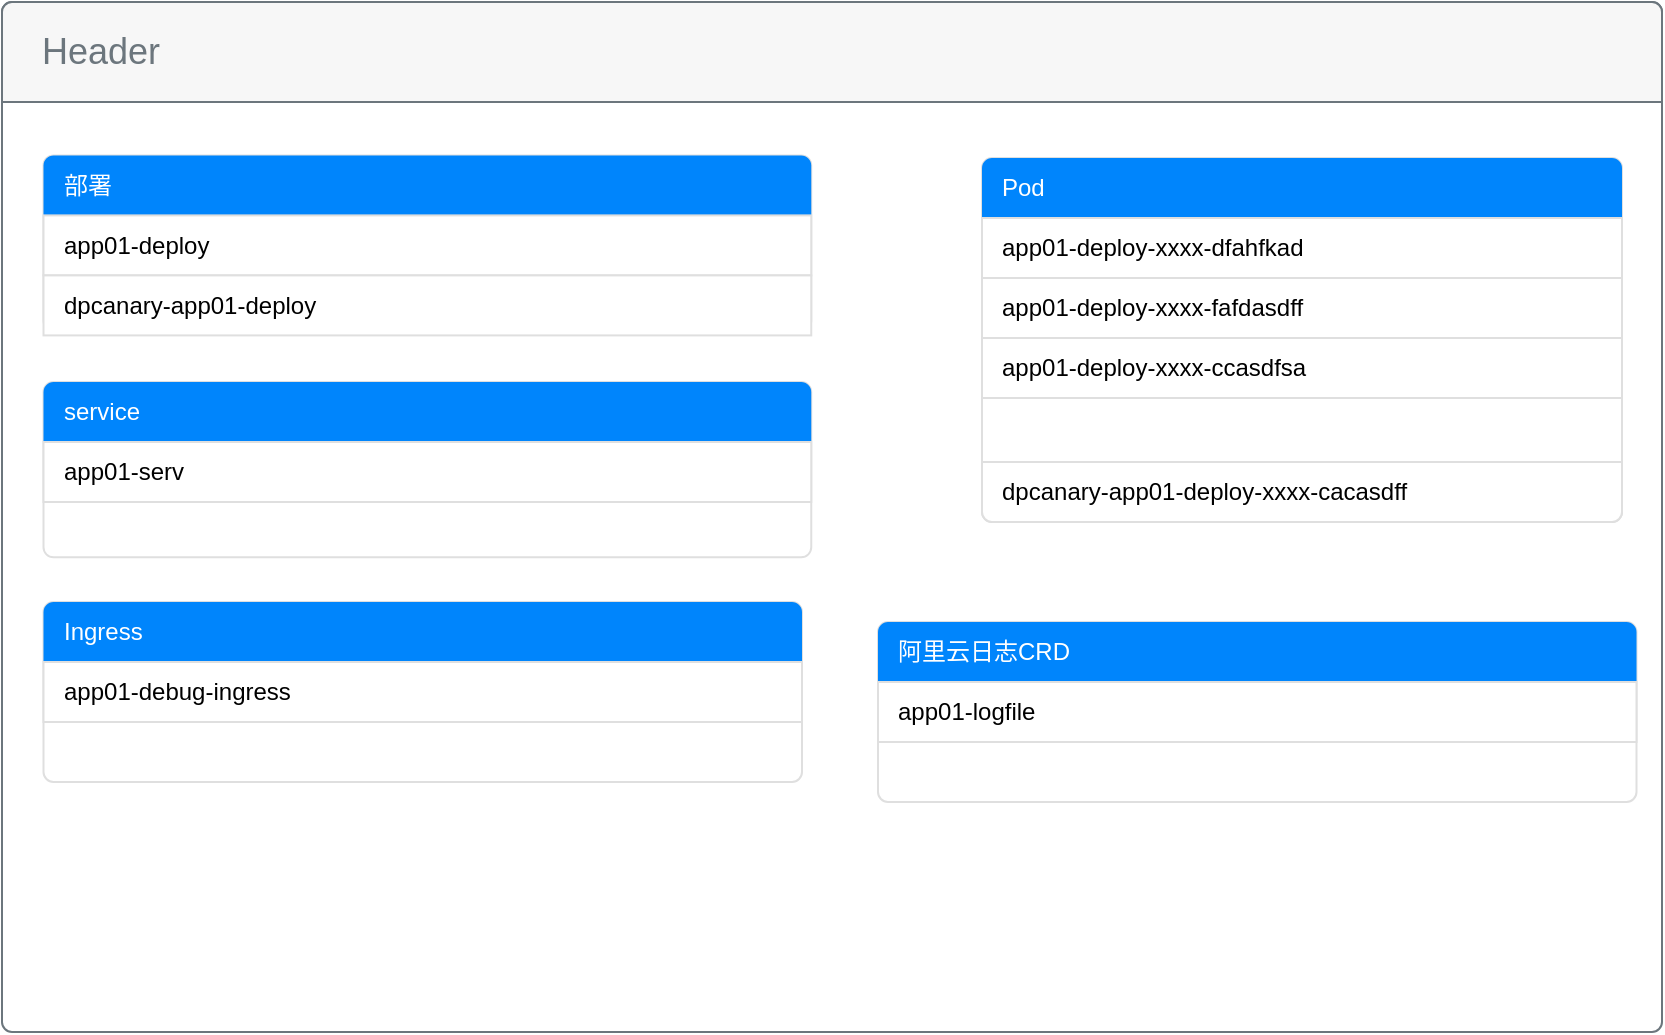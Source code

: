 <mxfile version="21.6.5" type="github">
  <diagram name="第 1 页" id="01FDnBN2lIUEQNsiVANt">
    <mxGraphModel dx="954" dy="538" grid="1" gridSize="10" guides="1" tooltips="1" connect="1" arrows="1" fold="1" page="1" pageScale="1" pageWidth="827" pageHeight="1169" math="0" shadow="0">
      <root>
        <mxCell id="0" />
        <mxCell id="1" parent="0" />
        <mxCell id="42nNlwgd269AoSFW45IH-22" value="" style="html=1;shadow=0;dashed=0;shape=mxgraph.bootstrap.rrect;rSize=5;strokeColor=#6C767D;html=1;whiteSpace=wrap;fillColor=#ffffff;fontColor=#212529;verticalAlign=bottom;align=left;spacing=20;spacingBottom=0;fontSize=14;" vertex="1" parent="1">
          <mxGeometry x="10" y="70" width="830" height="515" as="geometry" />
        </mxCell>
        <mxCell id="42nNlwgd269AoSFW45IH-23" value="Header" style="html=1;shadow=0;dashed=0;shape=mxgraph.bootstrap.topButton;rSize=5;perimeter=none;whiteSpace=wrap;fillColor=#F7F7F7;strokeColor=#6C767D;fontColor=#6C767D;resizeWidth=1;fontSize=18;align=left;spacing=20;" vertex="1" parent="42nNlwgd269AoSFW45IH-22">
          <mxGeometry width="830" height="50" relative="1" as="geometry" />
        </mxCell>
        <mxCell id="42nNlwgd269AoSFW45IH-45" value="" style="html=1;shadow=0;dashed=0;shape=mxgraph.bootstrap.rrect;rSize=5;strokeColor=#DFDFDF;html=1;whiteSpace=wrap;fillColor=#FFFFFF;fontColor=#000000;" vertex="1" parent="42nNlwgd269AoSFW45IH-22">
          <mxGeometry x="20.75" y="76.702" width="383.875" height="87.66" as="geometry" />
        </mxCell>
        <mxCell id="42nNlwgd269AoSFW45IH-46" value="部署" style="html=1;shadow=0;dashed=0;shape=mxgraph.bootstrap.topButton;rSize=5;strokeColor=none;fillColor=#0085FC;fontColor=#ffffff;perimeter=none;whiteSpace=wrap;resizeWidth=1;align=left;spacing=10;" vertex="1" parent="42nNlwgd269AoSFW45IH-45">
          <mxGeometry width="383.875" height="30" relative="1" as="geometry" />
        </mxCell>
        <mxCell id="42nNlwgd269AoSFW45IH-47" value="app01-deploy" style="strokeColor=inherit;fillColor=inherit;gradientColor=inherit;fontColor=inherit;html=1;shadow=0;dashed=0;perimeter=none;whiteSpace=wrap;resizeWidth=1;align=left;spacing=10;" vertex="1" parent="42nNlwgd269AoSFW45IH-45">
          <mxGeometry width="383.875" height="30" relative="1" as="geometry">
            <mxPoint y="30" as="offset" />
          </mxGeometry>
        </mxCell>
        <mxCell id="42nNlwgd269AoSFW45IH-48" value="dpcanary-app01-deploy" style="strokeColor=inherit;fillColor=inherit;gradientColor=inherit;fontColor=inherit;html=1;shadow=0;dashed=0;perimeter=none;whiteSpace=wrap;resizeWidth=1;align=left;spacing=10;" vertex="1" parent="42nNlwgd269AoSFW45IH-45">
          <mxGeometry width="383.875" height="30" relative="1" as="geometry">
            <mxPoint y="60" as="offset" />
          </mxGeometry>
        </mxCell>
        <mxCell id="42nNlwgd269AoSFW45IH-51" value="" style="html=1;shadow=0;dashed=0;shape=mxgraph.bootstrap.rrect;rSize=5;strokeColor=#DFDFDF;html=1;whiteSpace=wrap;fillColor=#FFFFFF;fontColor=#000000;" vertex="1" parent="42nNlwgd269AoSFW45IH-22">
          <mxGeometry x="490" y="78" width="320" height="182" as="geometry" />
        </mxCell>
        <mxCell id="42nNlwgd269AoSFW45IH-52" value="Pod" style="html=1;shadow=0;dashed=0;shape=mxgraph.bootstrap.topButton;rSize=5;strokeColor=none;fillColor=#0085FC;fontColor=#ffffff;perimeter=none;whiteSpace=wrap;resizeWidth=1;align=left;spacing=10;" vertex="1" parent="42nNlwgd269AoSFW45IH-51">
          <mxGeometry width="320" height="30" relative="1" as="geometry" />
        </mxCell>
        <mxCell id="42nNlwgd269AoSFW45IH-53" value="app01-deploy-xxxx-dfahfkad" style="strokeColor=inherit;fillColor=inherit;gradientColor=inherit;fontColor=inherit;html=1;shadow=0;dashed=0;perimeter=none;whiteSpace=wrap;resizeWidth=1;align=left;spacing=10;" vertex="1" parent="42nNlwgd269AoSFW45IH-51">
          <mxGeometry width="320" height="30" relative="1" as="geometry">
            <mxPoint y="30" as="offset" />
          </mxGeometry>
        </mxCell>
        <mxCell id="42nNlwgd269AoSFW45IH-54" value="app01-deploy-xxxx-fafdasdff" style="strokeColor=inherit;fillColor=inherit;gradientColor=inherit;fontColor=inherit;html=1;shadow=0;dashed=0;perimeter=none;whiteSpace=wrap;resizeWidth=1;align=left;spacing=10;" vertex="1" parent="42nNlwgd269AoSFW45IH-51">
          <mxGeometry width="320" height="30" relative="1" as="geometry">
            <mxPoint y="60" as="offset" />
          </mxGeometry>
        </mxCell>
        <mxCell id="42nNlwgd269AoSFW45IH-55" value="app01-deploy-xxxx-ccasdfsa" style="strokeColor=inherit;fillColor=inherit;gradientColor=inherit;fontColor=inherit;html=1;shadow=0;dashed=0;perimeter=none;whiteSpace=wrap;resizeWidth=1;align=left;spacing=10;" vertex="1" parent="42nNlwgd269AoSFW45IH-51">
          <mxGeometry width="320" height="30" relative="1" as="geometry">
            <mxPoint y="90" as="offset" />
          </mxGeometry>
        </mxCell>
        <mxCell id="42nNlwgd269AoSFW45IH-56" value="dpcanary-app01-deploy-xxxx-cacasdff" style="strokeColor=inherit;fillColor=inherit;gradientColor=inherit;fontColor=inherit;html=1;shadow=0;dashed=0;shape=mxgraph.bootstrap.bottomButton;rSize=5;perimeter=none;whiteSpace=wrap;resizeWidth=1;resizeHeight=0;align=left;spacing=10;" vertex="1" parent="42nNlwgd269AoSFW45IH-51">
          <mxGeometry y="1" width="320" height="30" relative="1" as="geometry">
            <mxPoint y="-30" as="offset" />
          </mxGeometry>
        </mxCell>
        <mxCell id="42nNlwgd269AoSFW45IH-58" value="" style="html=1;shadow=0;dashed=0;shape=mxgraph.bootstrap.rrect;rSize=5;strokeColor=#DFDFDF;html=1;whiteSpace=wrap;fillColor=#FFFFFF;fontColor=#000000;" vertex="1" parent="42nNlwgd269AoSFW45IH-22">
          <mxGeometry x="20.75" y="190.002" width="383.875" height="87.66" as="geometry" />
        </mxCell>
        <mxCell id="42nNlwgd269AoSFW45IH-59" value="service" style="html=1;shadow=0;dashed=0;shape=mxgraph.bootstrap.topButton;rSize=5;strokeColor=none;fillColor=#0085FC;fontColor=#ffffff;perimeter=none;whiteSpace=wrap;resizeWidth=1;align=left;spacing=10;" vertex="1" parent="42nNlwgd269AoSFW45IH-58">
          <mxGeometry width="383.875" height="30" relative="1" as="geometry" />
        </mxCell>
        <mxCell id="42nNlwgd269AoSFW45IH-60" value="app01-serv" style="strokeColor=inherit;fillColor=inherit;gradientColor=inherit;fontColor=inherit;html=1;shadow=0;dashed=0;perimeter=none;whiteSpace=wrap;resizeWidth=1;align=left;spacing=10;" vertex="1" parent="42nNlwgd269AoSFW45IH-58">
          <mxGeometry width="383.875" height="30" relative="1" as="geometry">
            <mxPoint y="30" as="offset" />
          </mxGeometry>
        </mxCell>
        <mxCell id="42nNlwgd269AoSFW45IH-62" value="" style="html=1;shadow=0;dashed=0;shape=mxgraph.bootstrap.rrect;rSize=5;strokeColor=#DFDFDF;html=1;whiteSpace=wrap;fillColor=#FFFFFF;fontColor=#000000;" vertex="1" parent="42nNlwgd269AoSFW45IH-22">
          <mxGeometry x="20.75" y="300" width="379.25" height="90" as="geometry" />
        </mxCell>
        <mxCell id="42nNlwgd269AoSFW45IH-63" value="Ingress" style="html=1;shadow=0;dashed=0;shape=mxgraph.bootstrap.topButton;rSize=5;strokeColor=none;fillColor=#0085FC;fontColor=#ffffff;perimeter=none;whiteSpace=wrap;resizeWidth=1;align=left;spacing=10;" vertex="1" parent="42nNlwgd269AoSFW45IH-62">
          <mxGeometry width="379.25" height="30" relative="1" as="geometry" />
        </mxCell>
        <mxCell id="42nNlwgd269AoSFW45IH-64" value="app01-debug-ingress" style="strokeColor=inherit;fillColor=inherit;gradientColor=inherit;fontColor=inherit;html=1;shadow=0;dashed=0;perimeter=none;whiteSpace=wrap;resizeWidth=1;align=left;spacing=10;" vertex="1" parent="42nNlwgd269AoSFW45IH-62">
          <mxGeometry width="379.25" height="30" relative="1" as="geometry">
            <mxPoint y="30" as="offset" />
          </mxGeometry>
        </mxCell>
        <mxCell id="42nNlwgd269AoSFW45IH-68" value="" style="html=1;shadow=0;dashed=0;shape=mxgraph.bootstrap.rrect;rSize=5;strokeColor=#DFDFDF;html=1;whiteSpace=wrap;fillColor=#FFFFFF;fontColor=#000000;" vertex="1" parent="42nNlwgd269AoSFW45IH-22">
          <mxGeometry x="438" y="310" width="379.25" height="90" as="geometry" />
        </mxCell>
        <mxCell id="42nNlwgd269AoSFW45IH-69" value="阿里云日志CRD" style="html=1;shadow=0;dashed=0;shape=mxgraph.bootstrap.topButton;rSize=5;strokeColor=none;fillColor=#0085FC;fontColor=#ffffff;perimeter=none;whiteSpace=wrap;resizeWidth=1;align=left;spacing=10;" vertex="1" parent="42nNlwgd269AoSFW45IH-68">
          <mxGeometry width="379.25" height="30" relative="1" as="geometry" />
        </mxCell>
        <mxCell id="42nNlwgd269AoSFW45IH-70" value="app01-logfile" style="strokeColor=inherit;fillColor=inherit;gradientColor=inherit;fontColor=inherit;html=1;shadow=0;dashed=0;perimeter=none;whiteSpace=wrap;resizeWidth=1;align=left;spacing=10;" vertex="1" parent="42nNlwgd269AoSFW45IH-68">
          <mxGeometry width="379.25" height="30" relative="1" as="geometry">
            <mxPoint y="30" as="offset" />
          </mxGeometry>
        </mxCell>
      </root>
    </mxGraphModel>
  </diagram>
</mxfile>
